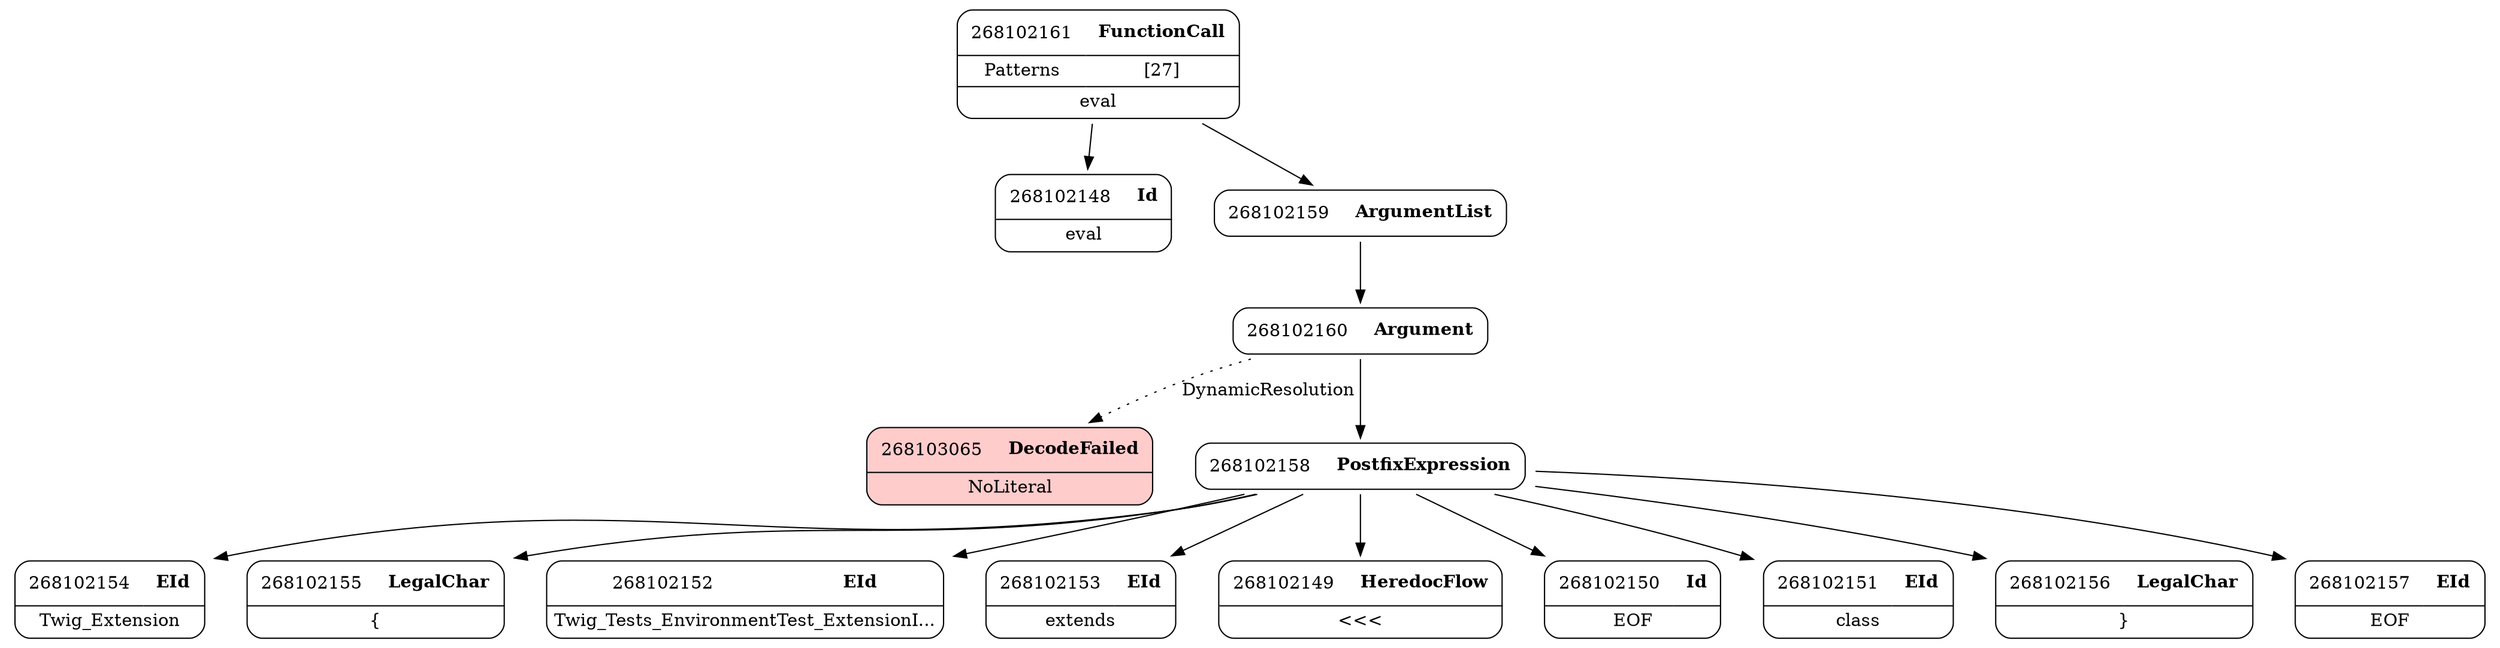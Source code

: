 digraph ast {
node [shape=none];
268103065 [label=<<TABLE border='1' cellspacing='0' cellpadding='10' style='rounded' bgcolor='#FFCCCC' ><TR><TD border='0'>268103065</TD><TD border='0'><B>DecodeFailed</B></TD></TR><HR/><TR><TD border='0' cellpadding='5' colspan='2'>NoLiteral</TD></TR></TABLE>>];
268102160 [label=<<TABLE border='1' cellspacing='0' cellpadding='10' style='rounded' ><TR><TD border='0'>268102160</TD><TD border='0'><B>Argument</B></TD></TR></TABLE>>];
268102160 -> 268102158 [weight=2];
268102160 -> 268103065 [style=dotted,label=DynamicResolution];
268102161 [label=<<TABLE border='1' cellspacing='0' cellpadding='10' style='rounded' ><TR><TD border='0'>268102161</TD><TD border='0'><B>FunctionCall</B></TD></TR><HR/><TR><TD border='0' cellpadding='5'>Patterns</TD><TD border='0' cellpadding='5'>[27]</TD></TR><HR/><TR><TD border='0' cellpadding='5' colspan='2'>eval</TD></TR></TABLE>>];
268102161 -> 268102148 [weight=2];
268102161 -> 268102159 [weight=2];
268102154 [label=<<TABLE border='1' cellspacing='0' cellpadding='10' style='rounded' ><TR><TD border='0'>268102154</TD><TD border='0'><B>EId</B></TD></TR><HR/><TR><TD border='0' cellpadding='5' colspan='2'>Twig_Extension</TD></TR></TABLE>>];
268102155 [label=<<TABLE border='1' cellspacing='0' cellpadding='10' style='rounded' ><TR><TD border='0'>268102155</TD><TD border='0'><B>LegalChar</B></TD></TR><HR/><TR><TD border='0' cellpadding='5' colspan='2'>{</TD></TR></TABLE>>];
268102152 [label=<<TABLE border='1' cellspacing='0' cellpadding='10' style='rounded' ><TR><TD border='0'>268102152</TD><TD border='0'><B>EId</B></TD></TR><HR/><TR><TD border='0' cellpadding='5' colspan='2'>Twig_Tests_EnvironmentTest_ExtensionI...</TD></TR></TABLE>>];
268102153 [label=<<TABLE border='1' cellspacing='0' cellpadding='10' style='rounded' ><TR><TD border='0'>268102153</TD><TD border='0'><B>EId</B></TD></TR><HR/><TR><TD border='0' cellpadding='5' colspan='2'>extends</TD></TR></TABLE>>];
268102158 [label=<<TABLE border='1' cellspacing='0' cellpadding='10' style='rounded' ><TR><TD border='0'>268102158</TD><TD border='0'><B>PostfixExpression</B></TD></TR></TABLE>>];
268102158 -> 268102149 [weight=2];
268102158 -> 268102150 [weight=2];
268102158 -> 268102151 [weight=2];
268102158 -> 268102152 [weight=2];
268102158 -> 268102153 [weight=2];
268102158 -> 268102154 [weight=2];
268102158 -> 268102155 [weight=2];
268102158 -> 268102156 [weight=2];
268102158 -> 268102157 [weight=2];
268102159 [label=<<TABLE border='1' cellspacing='0' cellpadding='10' style='rounded' ><TR><TD border='0'>268102159</TD><TD border='0'><B>ArgumentList</B></TD></TR></TABLE>>];
268102159 -> 268102160 [weight=2];
268102156 [label=<<TABLE border='1' cellspacing='0' cellpadding='10' style='rounded' ><TR><TD border='0'>268102156</TD><TD border='0'><B>LegalChar</B></TD></TR><HR/><TR><TD border='0' cellpadding='5' colspan='2'>}</TD></TR></TABLE>>];
268102157 [label=<<TABLE border='1' cellspacing='0' cellpadding='10' style='rounded' ><TR><TD border='0'>268102157</TD><TD border='0'><B>EId</B></TD></TR><HR/><TR><TD border='0' cellpadding='5' colspan='2'>EOF</TD></TR></TABLE>>];
268102150 [label=<<TABLE border='1' cellspacing='0' cellpadding='10' style='rounded' ><TR><TD border='0'>268102150</TD><TD border='0'><B>Id</B></TD></TR><HR/><TR><TD border='0' cellpadding='5' colspan='2'>EOF</TD></TR></TABLE>>];
268102151 [label=<<TABLE border='1' cellspacing='0' cellpadding='10' style='rounded' ><TR><TD border='0'>268102151</TD><TD border='0'><B>EId</B></TD></TR><HR/><TR><TD border='0' cellpadding='5' colspan='2'>class</TD></TR></TABLE>>];
268102148 [label=<<TABLE border='1' cellspacing='0' cellpadding='10' style='rounded' ><TR><TD border='0'>268102148</TD><TD border='0'><B>Id</B></TD></TR><HR/><TR><TD border='0' cellpadding='5' colspan='2'>eval</TD></TR></TABLE>>];
268102149 [label=<<TABLE border='1' cellspacing='0' cellpadding='10' style='rounded' ><TR><TD border='0'>268102149</TD><TD border='0'><B>HeredocFlow</B></TD></TR><HR/><TR><TD border='0' cellpadding='5' colspan='2'>&lt;&lt;&lt;</TD></TR></TABLE>>];
}
